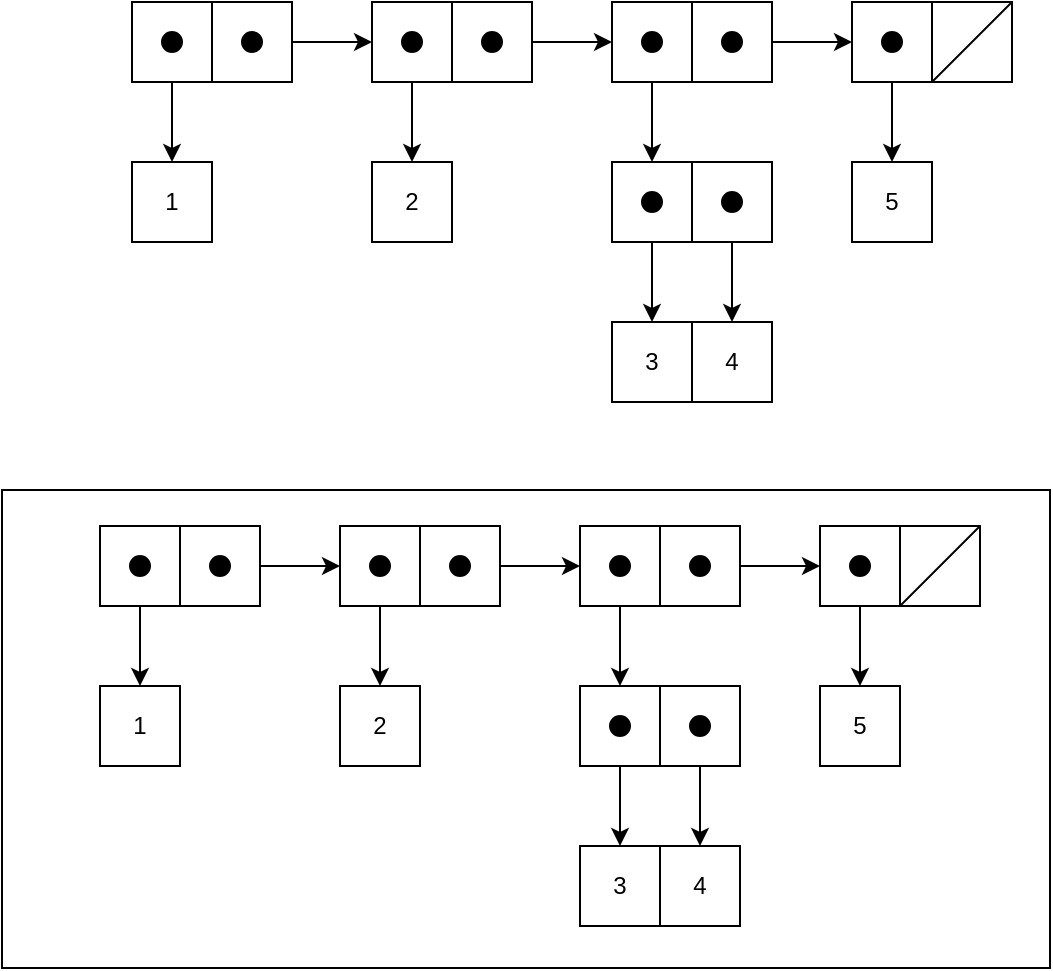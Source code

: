 <mxfile>
    <diagram id="4S3VS_x6X7Q5RFWkJX2U" name="Page-1">
        <mxGraphModel dx="826" dy="394" grid="0" gridSize="10" guides="1" tooltips="1" connect="1" arrows="1" fold="1" page="1" pageScale="1" pageWidth="850" pageHeight="1100" math="0" shadow="0">
            <root>
                <mxCell id="0"/>
                <mxCell id="1" parent="0"/>
                <mxCell id="89" value="" style="rounded=0;whiteSpace=wrap;html=1;fillColor=#FFFFFF;" vertex="1" parent="1">
                    <mxGeometry x="55" y="364" width="524" height="239" as="geometry"/>
                </mxCell>
                <mxCell id="2" value="" style="rounded=0;whiteSpace=wrap;html=1;" vertex="1" parent="1">
                    <mxGeometry x="120" y="120" width="80" height="40" as="geometry"/>
                </mxCell>
                <mxCell id="11" style="edgeStyle=none;html=1;" edge="1" parent="1" source="3">
                    <mxGeometry relative="1" as="geometry">
                        <mxPoint x="140" y="200" as="targetPoint"/>
                    </mxGeometry>
                </mxCell>
                <mxCell id="3" value="" style="rounded=0;whiteSpace=wrap;html=1;" vertex="1" parent="1">
                    <mxGeometry x="120" y="120" width="40" height="40" as="geometry"/>
                </mxCell>
                <mxCell id="4" value="" style="ellipse;whiteSpace=wrap;html=1;fillColor=#000000;" vertex="1" parent="1">
                    <mxGeometry x="135" y="135" width="10" height="10" as="geometry"/>
                </mxCell>
                <mxCell id="16" style="edgeStyle=none;html=1;" edge="1" parent="1" source="8">
                    <mxGeometry relative="1" as="geometry">
                        <mxPoint x="240" y="140" as="targetPoint"/>
                    </mxGeometry>
                </mxCell>
                <mxCell id="8" value="" style="rounded=0;whiteSpace=wrap;html=1;" vertex="1" parent="1">
                    <mxGeometry x="160" y="120" width="40" height="40" as="geometry"/>
                </mxCell>
                <mxCell id="9" value="" style="ellipse;whiteSpace=wrap;html=1;fillColor=#000000;" vertex="1" parent="1">
                    <mxGeometry x="175" y="135" width="10" height="10" as="geometry"/>
                </mxCell>
                <mxCell id="13" value="1" style="rounded=0;whiteSpace=wrap;html=1;fillColor=#FFFFFF;" vertex="1" parent="1">
                    <mxGeometry x="120" y="200" width="40" height="40" as="geometry"/>
                </mxCell>
                <mxCell id="17" value="" style="rounded=0;whiteSpace=wrap;html=1;" vertex="1" parent="1">
                    <mxGeometry x="240" y="120" width="80" height="40" as="geometry"/>
                </mxCell>
                <mxCell id="18" style="edgeStyle=none;html=1;" edge="1" parent="1" source="19">
                    <mxGeometry relative="1" as="geometry">
                        <mxPoint x="260" y="200" as="targetPoint"/>
                    </mxGeometry>
                </mxCell>
                <mxCell id="19" value="" style="rounded=0;whiteSpace=wrap;html=1;" vertex="1" parent="1">
                    <mxGeometry x="240" y="120" width="40" height="40" as="geometry"/>
                </mxCell>
                <mxCell id="20" value="" style="ellipse;whiteSpace=wrap;html=1;fillColor=#000000;" vertex="1" parent="1">
                    <mxGeometry x="255" y="135" width="10" height="10" as="geometry"/>
                </mxCell>
                <mxCell id="24" style="edgeStyle=none;html=1;" edge="1" parent="1" source="21">
                    <mxGeometry relative="1" as="geometry">
                        <mxPoint x="360" y="140" as="targetPoint"/>
                    </mxGeometry>
                </mxCell>
                <mxCell id="21" value="" style="rounded=0;whiteSpace=wrap;html=1;" vertex="1" parent="1">
                    <mxGeometry x="280" y="120" width="40" height="40" as="geometry"/>
                </mxCell>
                <mxCell id="22" value="" style="ellipse;whiteSpace=wrap;html=1;fillColor=#000000;" vertex="1" parent="1">
                    <mxGeometry x="295" y="135" width="10" height="10" as="geometry"/>
                </mxCell>
                <mxCell id="23" value="2" style="rounded=0;whiteSpace=wrap;html=1;fillColor=#FFFFFF;" vertex="1" parent="1">
                    <mxGeometry x="240" y="200" width="40" height="40" as="geometry"/>
                </mxCell>
                <mxCell id="25" value="" style="rounded=0;whiteSpace=wrap;html=1;" vertex="1" parent="1">
                    <mxGeometry x="360" y="120" width="80" height="40" as="geometry"/>
                </mxCell>
                <mxCell id="30" style="edgeStyle=none;html=1;" edge="1" parent="1" source="26">
                    <mxGeometry relative="1" as="geometry">
                        <mxPoint x="380" y="200" as="targetPoint"/>
                    </mxGeometry>
                </mxCell>
                <mxCell id="26" value="" style="rounded=0;whiteSpace=wrap;html=1;" vertex="1" parent="1">
                    <mxGeometry x="360" y="120" width="40" height="40" as="geometry"/>
                </mxCell>
                <mxCell id="27" value="" style="ellipse;whiteSpace=wrap;html=1;fillColor=#000000;" vertex="1" parent="1">
                    <mxGeometry x="375" y="135" width="10" height="10" as="geometry"/>
                </mxCell>
                <mxCell id="36" style="edgeStyle=none;html=1;" edge="1" parent="1" source="28">
                    <mxGeometry relative="1" as="geometry">
                        <mxPoint x="480" y="140" as="targetPoint"/>
                    </mxGeometry>
                </mxCell>
                <mxCell id="28" value="" style="rounded=0;whiteSpace=wrap;html=1;" vertex="1" parent="1">
                    <mxGeometry x="400" y="120" width="40" height="40" as="geometry"/>
                </mxCell>
                <mxCell id="29" value="" style="ellipse;whiteSpace=wrap;html=1;fillColor=#000000;" vertex="1" parent="1">
                    <mxGeometry x="415" y="135" width="10" height="10" as="geometry"/>
                </mxCell>
                <mxCell id="31" value="" style="rounded=0;whiteSpace=wrap;html=1;" vertex="1" parent="1">
                    <mxGeometry x="360" y="200" width="80" height="40" as="geometry"/>
                </mxCell>
                <mxCell id="45" style="edgeStyle=none;html=1;" edge="1" parent="1" source="32">
                    <mxGeometry relative="1" as="geometry">
                        <mxPoint x="380" y="280" as="targetPoint"/>
                    </mxGeometry>
                </mxCell>
                <mxCell id="32" value="" style="rounded=0;whiteSpace=wrap;html=1;" vertex="1" parent="1">
                    <mxGeometry x="360" y="200" width="40" height="40" as="geometry"/>
                </mxCell>
                <mxCell id="33" value="" style="ellipse;whiteSpace=wrap;html=1;fillColor=#000000;" vertex="1" parent="1">
                    <mxGeometry x="375" y="215" width="10" height="10" as="geometry"/>
                </mxCell>
                <mxCell id="46" style="edgeStyle=none;html=1;" edge="1" parent="1" source="34">
                    <mxGeometry relative="1" as="geometry">
                        <mxPoint x="420" y="280" as="targetPoint"/>
                    </mxGeometry>
                </mxCell>
                <mxCell id="34" value="" style="rounded=0;whiteSpace=wrap;html=1;" vertex="1" parent="1">
                    <mxGeometry x="400" y="200" width="40" height="40" as="geometry"/>
                </mxCell>
                <mxCell id="35" value="" style="ellipse;whiteSpace=wrap;html=1;fillColor=#000000;" vertex="1" parent="1">
                    <mxGeometry x="415" y="215" width="10" height="10" as="geometry"/>
                </mxCell>
                <mxCell id="37" value="5" style="rounded=0;whiteSpace=wrap;html=1;fillColor=#FFFFFF;" vertex="1" parent="1">
                    <mxGeometry x="480" y="200" width="40" height="40" as="geometry"/>
                </mxCell>
                <mxCell id="38" value="" style="rounded=0;whiteSpace=wrap;html=1;" vertex="1" parent="1">
                    <mxGeometry x="480" y="120" width="80" height="40" as="geometry"/>
                </mxCell>
                <mxCell id="43" style="edgeStyle=none;html=1;entryX=0.5;entryY=0;entryDx=0;entryDy=0;" edge="1" parent="1" source="39" target="37">
                    <mxGeometry relative="1" as="geometry"/>
                </mxCell>
                <mxCell id="39" value="" style="rounded=0;whiteSpace=wrap;html=1;" vertex="1" parent="1">
                    <mxGeometry x="480" y="120" width="40" height="40" as="geometry"/>
                </mxCell>
                <mxCell id="40" value="" style="ellipse;whiteSpace=wrap;html=1;fillColor=#000000;" vertex="1" parent="1">
                    <mxGeometry x="495" y="135" width="10" height="10" as="geometry"/>
                </mxCell>
                <mxCell id="41" value="" style="rounded=0;whiteSpace=wrap;html=1;" vertex="1" parent="1">
                    <mxGeometry x="520" y="120" width="40" height="40" as="geometry"/>
                </mxCell>
                <mxCell id="44" value="" style="endArrow=none;html=1;exitX=0;exitY=1;exitDx=0;exitDy=0;" edge="1" parent="1" source="41">
                    <mxGeometry width="50" height="50" relative="1" as="geometry">
                        <mxPoint x="510" y="170" as="sourcePoint"/>
                        <mxPoint x="560" y="120" as="targetPoint"/>
                    </mxGeometry>
                </mxCell>
                <mxCell id="47" value="3" style="rounded=0;whiteSpace=wrap;html=1;fillColor=#FFFFFF;" vertex="1" parent="1">
                    <mxGeometry x="360" y="280" width="40" height="40" as="geometry"/>
                </mxCell>
                <mxCell id="48" value="4" style="rounded=0;whiteSpace=wrap;html=1;fillColor=#FFFFFF;" vertex="1" parent="1">
                    <mxGeometry x="400" y="280" width="40" height="40" as="geometry"/>
                </mxCell>
                <mxCell id="49" value="" style="rounded=0;whiteSpace=wrap;html=1;" vertex="1" parent="1">
                    <mxGeometry x="104" y="382" width="80" height="40" as="geometry"/>
                </mxCell>
                <mxCell id="50" style="edgeStyle=none;html=1;" edge="1" parent="1" source="51">
                    <mxGeometry relative="1" as="geometry">
                        <mxPoint x="124" y="462" as="targetPoint"/>
                    </mxGeometry>
                </mxCell>
                <mxCell id="51" value="" style="rounded=0;whiteSpace=wrap;html=1;" vertex="1" parent="1">
                    <mxGeometry x="104" y="382" width="40" height="40" as="geometry"/>
                </mxCell>
                <mxCell id="52" value="" style="ellipse;whiteSpace=wrap;html=1;fillColor=#000000;" vertex="1" parent="1">
                    <mxGeometry x="119" y="397" width="10" height="10" as="geometry"/>
                </mxCell>
                <mxCell id="53" style="edgeStyle=none;html=1;" edge="1" parent="1" source="54">
                    <mxGeometry relative="1" as="geometry">
                        <mxPoint x="224" y="402" as="targetPoint"/>
                    </mxGeometry>
                </mxCell>
                <mxCell id="54" value="" style="rounded=0;whiteSpace=wrap;html=1;" vertex="1" parent="1">
                    <mxGeometry x="144" y="382" width="40" height="40" as="geometry"/>
                </mxCell>
                <mxCell id="55" value="" style="ellipse;whiteSpace=wrap;html=1;fillColor=#000000;" vertex="1" parent="1">
                    <mxGeometry x="159" y="397" width="10" height="10" as="geometry"/>
                </mxCell>
                <mxCell id="56" value="1" style="rounded=0;whiteSpace=wrap;html=1;fillColor=#FFFFFF;" vertex="1" parent="1">
                    <mxGeometry x="104" y="462" width="40" height="40" as="geometry"/>
                </mxCell>
                <mxCell id="57" value="" style="rounded=0;whiteSpace=wrap;html=1;" vertex="1" parent="1">
                    <mxGeometry x="224" y="382" width="80" height="40" as="geometry"/>
                </mxCell>
                <mxCell id="58" style="edgeStyle=none;html=1;" edge="1" parent="1" source="59">
                    <mxGeometry relative="1" as="geometry">
                        <mxPoint x="244" y="462" as="targetPoint"/>
                    </mxGeometry>
                </mxCell>
                <mxCell id="59" value="" style="rounded=0;whiteSpace=wrap;html=1;" vertex="1" parent="1">
                    <mxGeometry x="224" y="382" width="40" height="40" as="geometry"/>
                </mxCell>
                <mxCell id="60" value="" style="ellipse;whiteSpace=wrap;html=1;fillColor=#000000;" vertex="1" parent="1">
                    <mxGeometry x="239" y="397" width="10" height="10" as="geometry"/>
                </mxCell>
                <mxCell id="61" style="edgeStyle=none;html=1;" edge="1" parent="1" source="62">
                    <mxGeometry relative="1" as="geometry">
                        <mxPoint x="344" y="402" as="targetPoint"/>
                    </mxGeometry>
                </mxCell>
                <mxCell id="62" value="" style="rounded=0;whiteSpace=wrap;html=1;" vertex="1" parent="1">
                    <mxGeometry x="264" y="382" width="40" height="40" as="geometry"/>
                </mxCell>
                <mxCell id="63" value="" style="ellipse;whiteSpace=wrap;html=1;fillColor=#000000;" vertex="1" parent="1">
                    <mxGeometry x="279" y="397" width="10" height="10" as="geometry"/>
                </mxCell>
                <mxCell id="64" value="2" style="rounded=0;whiteSpace=wrap;html=1;fillColor=#FFFFFF;" vertex="1" parent="1">
                    <mxGeometry x="224" y="462" width="40" height="40" as="geometry"/>
                </mxCell>
                <mxCell id="65" value="" style="rounded=0;whiteSpace=wrap;html=1;" vertex="1" parent="1">
                    <mxGeometry x="344" y="382" width="80" height="40" as="geometry"/>
                </mxCell>
                <mxCell id="66" style="edgeStyle=none;html=1;" edge="1" parent="1" source="67">
                    <mxGeometry relative="1" as="geometry">
                        <mxPoint x="364" y="462" as="targetPoint"/>
                    </mxGeometry>
                </mxCell>
                <mxCell id="67" value="" style="rounded=0;whiteSpace=wrap;html=1;" vertex="1" parent="1">
                    <mxGeometry x="344" y="382" width="40" height="40" as="geometry"/>
                </mxCell>
                <mxCell id="68" value="" style="ellipse;whiteSpace=wrap;html=1;fillColor=#000000;" vertex="1" parent="1">
                    <mxGeometry x="359" y="397" width="10" height="10" as="geometry"/>
                </mxCell>
                <mxCell id="69" style="edgeStyle=none;html=1;" edge="1" parent="1" source="70">
                    <mxGeometry relative="1" as="geometry">
                        <mxPoint x="464" y="402" as="targetPoint"/>
                    </mxGeometry>
                </mxCell>
                <mxCell id="70" value="" style="rounded=0;whiteSpace=wrap;html=1;" vertex="1" parent="1">
                    <mxGeometry x="384" y="382" width="40" height="40" as="geometry"/>
                </mxCell>
                <mxCell id="71" value="" style="ellipse;whiteSpace=wrap;html=1;fillColor=#000000;" vertex="1" parent="1">
                    <mxGeometry x="399" y="397" width="10" height="10" as="geometry"/>
                </mxCell>
                <mxCell id="72" value="" style="rounded=0;whiteSpace=wrap;html=1;" vertex="1" parent="1">
                    <mxGeometry x="344" y="462" width="80" height="40" as="geometry"/>
                </mxCell>
                <mxCell id="73" style="edgeStyle=none;html=1;" edge="1" parent="1" source="74">
                    <mxGeometry relative="1" as="geometry">
                        <mxPoint x="364" y="542" as="targetPoint"/>
                    </mxGeometry>
                </mxCell>
                <mxCell id="74" value="" style="rounded=0;whiteSpace=wrap;html=1;" vertex="1" parent="1">
                    <mxGeometry x="344" y="462" width="40" height="40" as="geometry"/>
                </mxCell>
                <mxCell id="75" value="" style="ellipse;whiteSpace=wrap;html=1;fillColor=#000000;" vertex="1" parent="1">
                    <mxGeometry x="359" y="477" width="10" height="10" as="geometry"/>
                </mxCell>
                <mxCell id="76" style="edgeStyle=none;html=1;" edge="1" parent="1" source="77">
                    <mxGeometry relative="1" as="geometry">
                        <mxPoint x="404" y="542" as="targetPoint"/>
                    </mxGeometry>
                </mxCell>
                <mxCell id="77" value="" style="rounded=0;whiteSpace=wrap;html=1;" vertex="1" parent="1">
                    <mxGeometry x="384" y="462" width="40" height="40" as="geometry"/>
                </mxCell>
                <mxCell id="78" value="" style="ellipse;whiteSpace=wrap;html=1;fillColor=#000000;" vertex="1" parent="1">
                    <mxGeometry x="399" y="477" width="10" height="10" as="geometry"/>
                </mxCell>
                <mxCell id="79" value="5" style="rounded=0;whiteSpace=wrap;html=1;fillColor=#FFFFFF;" vertex="1" parent="1">
                    <mxGeometry x="464" y="462" width="40" height="40" as="geometry"/>
                </mxCell>
                <mxCell id="80" value="" style="rounded=0;whiteSpace=wrap;html=1;" vertex="1" parent="1">
                    <mxGeometry x="464" y="382" width="80" height="40" as="geometry"/>
                </mxCell>
                <mxCell id="81" style="edgeStyle=none;html=1;entryX=0.5;entryY=0;entryDx=0;entryDy=0;" edge="1" parent="1" source="82" target="79">
                    <mxGeometry relative="1" as="geometry"/>
                </mxCell>
                <mxCell id="82" value="" style="rounded=0;whiteSpace=wrap;html=1;" vertex="1" parent="1">
                    <mxGeometry x="464" y="382" width="40" height="40" as="geometry"/>
                </mxCell>
                <mxCell id="83" value="" style="ellipse;whiteSpace=wrap;html=1;fillColor=#000000;" vertex="1" parent="1">
                    <mxGeometry x="479" y="397" width="10" height="10" as="geometry"/>
                </mxCell>
                <mxCell id="84" value="" style="rounded=0;whiteSpace=wrap;html=1;" vertex="1" parent="1">
                    <mxGeometry x="504" y="382" width="40" height="40" as="geometry"/>
                </mxCell>
                <mxCell id="85" value="" style="endArrow=none;html=1;exitX=0;exitY=1;exitDx=0;exitDy=0;" edge="1" parent="1" source="84">
                    <mxGeometry width="50" height="50" relative="1" as="geometry">
                        <mxPoint x="494" y="432" as="sourcePoint"/>
                        <mxPoint x="544" y="382" as="targetPoint"/>
                    </mxGeometry>
                </mxCell>
                <mxCell id="86" value="3" style="rounded=0;whiteSpace=wrap;html=1;fillColor=#FFFFFF;" vertex="1" parent="1">
                    <mxGeometry x="344" y="542" width="40" height="40" as="geometry"/>
                </mxCell>
                <mxCell id="87" value="4" style="rounded=0;whiteSpace=wrap;html=1;fillColor=#FFFFFF;" vertex="1" parent="1">
                    <mxGeometry x="384" y="542" width="40" height="40" as="geometry"/>
                </mxCell>
            </root>
        </mxGraphModel>
    </diagram>
</mxfile>